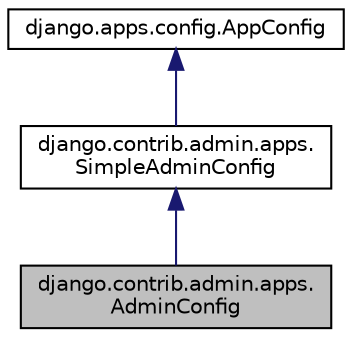 digraph "django.contrib.admin.apps.AdminConfig"
{
 // LATEX_PDF_SIZE
  edge [fontname="Helvetica",fontsize="10",labelfontname="Helvetica",labelfontsize="10"];
  node [fontname="Helvetica",fontsize="10",shape=record];
  Node1 [label="django.contrib.admin.apps.\lAdminConfig",height=0.2,width=0.4,color="black", fillcolor="grey75", style="filled", fontcolor="black",tooltip=" "];
  Node2 -> Node1 [dir="back",color="midnightblue",fontsize="10",style="solid"];
  Node2 [label="django.contrib.admin.apps.\lSimpleAdminConfig",height=0.2,width=0.4,color="black", fillcolor="white", style="filled",URL="$classdjango_1_1contrib_1_1admin_1_1apps_1_1_simple_admin_config.html",tooltip=" "];
  Node3 -> Node2 [dir="back",color="midnightblue",fontsize="10",style="solid"];
  Node3 [label="django.apps.config.AppConfig",height=0.2,width=0.4,color="black", fillcolor="white", style="filled",URL="$classdjango_1_1apps_1_1config_1_1_app_config.html",tooltip=" "];
}
